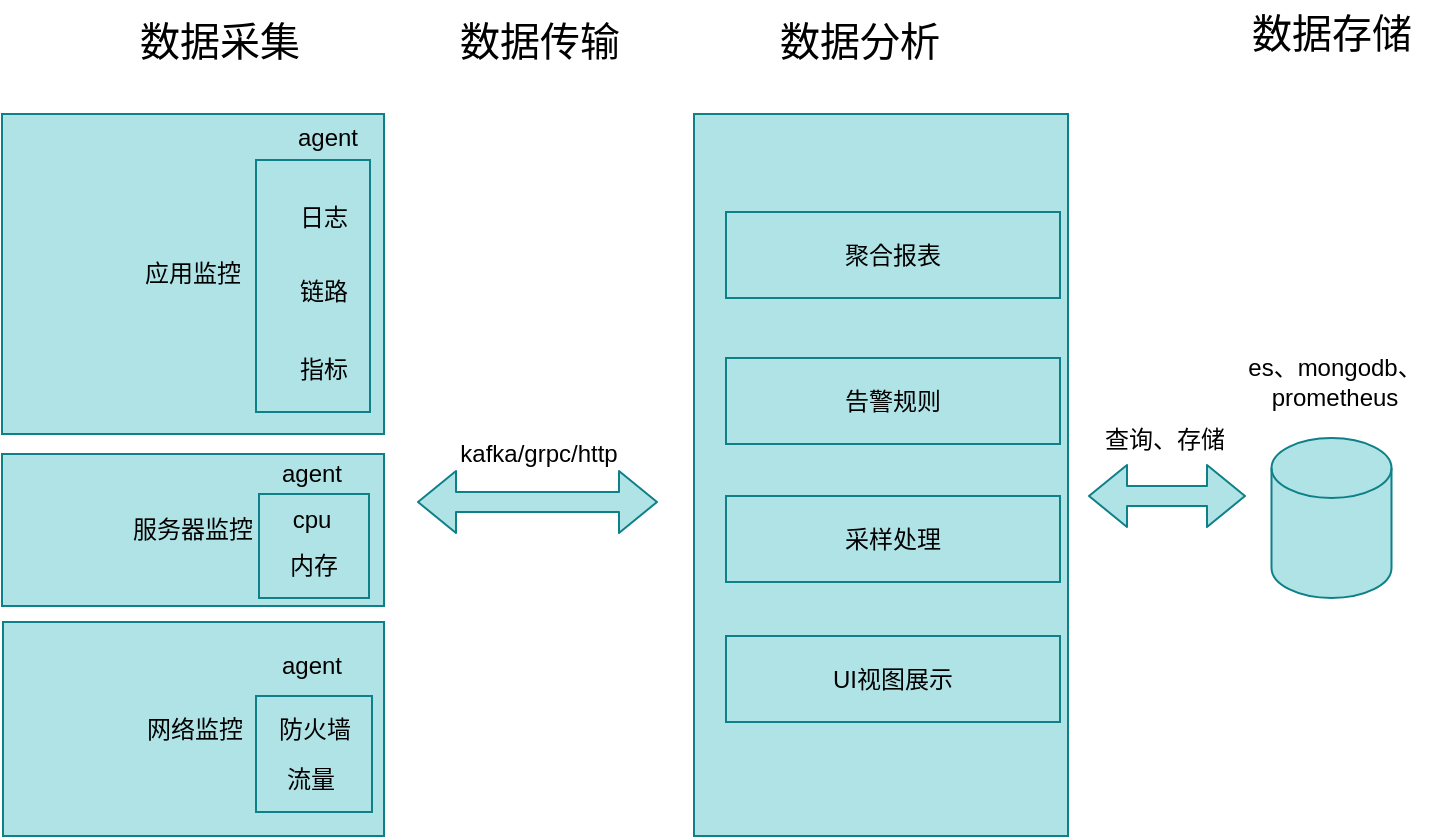 <mxfile>
    <diagram id="zvIbys39s9lt-ubqpTOn" name="第 1 页">
        <mxGraphModel dx="719" dy="522" grid="0" gridSize="10" guides="1" tooltips="1" connect="1" arrows="1" fold="1" page="1" pageScale="1" pageWidth="827" pageHeight="1169" background="#ffffff" math="0" shadow="0">
            <root>
                <mxCell id="0"/>
                <mxCell id="1" parent="0"/>
                <mxCell id="2" value="&lt;font color=&quot;#000000&quot;&gt;应用监控&lt;/font&gt;" style="rounded=0;whiteSpace=wrap;html=1;fillColor=#b0e3e6;strokeColor=#0e8088;" vertex="1" parent="1">
                    <mxGeometry x="70" y="157" width="191" height="160" as="geometry"/>
                </mxCell>
                <mxCell id="3" value="&lt;font color=&quot;#000000&quot;&gt;服务器监控&lt;/font&gt;" style="rounded=0;whiteSpace=wrap;html=1;fillColor=#b0e3e6;strokeColor=#0e8088;" vertex="1" parent="1">
                    <mxGeometry x="70" y="327" width="191" height="76" as="geometry"/>
                </mxCell>
                <mxCell id="4" value="&lt;font color=&quot;#000000&quot;&gt;网络监控&lt;/font&gt;" style="rounded=0;whiteSpace=wrap;html=1;fillColor=#b0e3e6;strokeColor=#0e8088;" vertex="1" parent="1">
                    <mxGeometry x="70.5" y="411" width="190.5" height="107" as="geometry"/>
                </mxCell>
                <mxCell id="5" value="" style="rounded=0;whiteSpace=wrap;html=1;fillColor=#b0e3e6;strokeColor=#0e8088;" vertex="1" parent="1">
                    <mxGeometry x="197" y="180" width="57" height="126" as="geometry"/>
                </mxCell>
                <mxCell id="6" value="" style="rounded=0;whiteSpace=wrap;html=1;fillColor=#b0e3e6;strokeColor=#0e8088;" vertex="1" parent="1">
                    <mxGeometry x="198.5" y="347" width="55" height="52" as="geometry"/>
                </mxCell>
                <mxCell id="7" value="日志" style="text;html=1;strokeColor=none;fillColor=none;align=center;verticalAlign=middle;whiteSpace=wrap;rounded=0;fontColor=#000000;" vertex="1" parent="1">
                    <mxGeometry x="201" y="194" width="60" height="30" as="geometry"/>
                </mxCell>
                <mxCell id="8" value="链路" style="text;html=1;strokeColor=none;fillColor=none;align=center;verticalAlign=middle;whiteSpace=wrap;rounded=0;fontColor=#000000;" vertex="1" parent="1">
                    <mxGeometry x="201" y="231" width="60" height="30" as="geometry"/>
                </mxCell>
                <mxCell id="9" value="指标" style="text;html=1;strokeColor=none;fillColor=none;align=center;verticalAlign=middle;whiteSpace=wrap;rounded=0;fontColor=#000000;" vertex="1" parent="1">
                    <mxGeometry x="201" y="270" width="60" height="30" as="geometry"/>
                </mxCell>
                <mxCell id="10" value="agent" style="text;html=1;strokeColor=none;fillColor=none;align=center;verticalAlign=middle;whiteSpace=wrap;rounded=0;fontColor=#000000;" vertex="1" parent="1">
                    <mxGeometry x="211" y="160" width="44" height="18" as="geometry"/>
                </mxCell>
                <mxCell id="11" value="cpu" style="text;html=1;strokeColor=none;fillColor=none;align=center;verticalAlign=middle;whiteSpace=wrap;rounded=0;fontColor=#000000;" vertex="1" parent="1">
                    <mxGeometry x="203.5" y="352" width="42" height="16" as="geometry"/>
                </mxCell>
                <mxCell id="12" value="内存" style="text;html=1;strokeColor=none;fillColor=none;align=center;verticalAlign=middle;whiteSpace=wrap;rounded=0;fontColor=#000000;" vertex="1" parent="1">
                    <mxGeometry x="205" y="375" width="42" height="16" as="geometry"/>
                </mxCell>
                <mxCell id="13" value="" style="rounded=0;whiteSpace=wrap;html=1;fillColor=#b0e3e6;strokeColor=#0e8088;" vertex="1" parent="1">
                    <mxGeometry x="197" y="448" width="58" height="58" as="geometry"/>
                </mxCell>
                <mxCell id="14" value="流量" style="text;html=1;strokeColor=none;fillColor=none;align=center;verticalAlign=middle;whiteSpace=wrap;rounded=0;fontColor=#000000;" vertex="1" parent="1">
                    <mxGeometry x="205" y="481" width="39" height="17" as="geometry"/>
                </mxCell>
                <mxCell id="15" value="防火墙" style="text;html=1;strokeColor=none;fillColor=none;align=center;verticalAlign=middle;whiteSpace=wrap;rounded=0;fontColor=#000000;" vertex="1" parent="1">
                    <mxGeometry x="206.5" y="456" width="39" height="17" as="geometry"/>
                </mxCell>
                <mxCell id="17" value="agent" style="text;html=1;strokeColor=none;fillColor=none;align=center;verticalAlign=middle;whiteSpace=wrap;rounded=0;fontColor=#000000;" vertex="1" parent="1">
                    <mxGeometry x="194.5" y="418" width="60" height="30" as="geometry"/>
                </mxCell>
                <mxCell id="20" value="agent" style="text;html=1;strokeColor=none;fillColor=none;align=center;verticalAlign=middle;whiteSpace=wrap;rounded=0;fontColor=#000000;" vertex="1" parent="1">
                    <mxGeometry x="194.5" y="322" width="60" height="30" as="geometry"/>
                </mxCell>
                <mxCell id="22" value="kafka/grpc/http" style="text;html=1;strokeColor=none;fillColor=none;align=center;verticalAlign=middle;whiteSpace=wrap;rounded=0;fontColor=#000000;" vertex="1" parent="1">
                    <mxGeometry x="286" y="310" width="105" height="33" as="geometry"/>
                </mxCell>
                <mxCell id="24" value="&lt;font style=&quot;font-size: 20px&quot;&gt;数据采集&lt;/font&gt;" style="text;html=1;strokeColor=none;fillColor=none;align=center;verticalAlign=middle;whiteSpace=wrap;rounded=0;fontColor=#000000;" vertex="1" parent="1">
                    <mxGeometry x="122" y="105" width="113.5" height="30" as="geometry"/>
                </mxCell>
                <mxCell id="25" value="&lt;font style=&quot;font-size: 20px&quot;&gt;数据传输&lt;/font&gt;" style="text;html=1;strokeColor=none;fillColor=none;align=center;verticalAlign=middle;whiteSpace=wrap;rounded=0;fontColor=#000000;" vertex="1" parent="1">
                    <mxGeometry x="281.75" y="105" width="113.5" height="30" as="geometry"/>
                </mxCell>
                <mxCell id="26" value="&lt;font style=&quot;font-size: 20px&quot;&gt;数据分析&lt;/font&gt;" style="text;html=1;strokeColor=none;fillColor=none;align=center;verticalAlign=middle;whiteSpace=wrap;rounded=0;fontColor=#000000;" vertex="1" parent="1">
                    <mxGeometry x="442" y="105" width="113.5" height="30" as="geometry"/>
                </mxCell>
                <mxCell id="28" value="" style="rounded=0;whiteSpace=wrap;html=1;fillColor=#b0e3e6;strokeColor=#0e8088;" vertex="1" parent="1">
                    <mxGeometry x="416" y="157" width="187" height="361" as="geometry"/>
                </mxCell>
                <mxCell id="30" value="&lt;font color=&quot;#000000&quot;&gt;聚合报表&lt;/font&gt;" style="rounded=0;whiteSpace=wrap;html=1;fillColor=#b0e3e6;strokeColor=#0e8088;" vertex="1" parent="1">
                    <mxGeometry x="432" y="206" width="167" height="43" as="geometry"/>
                </mxCell>
                <mxCell id="31" value="&lt;font color=&quot;#000000&quot;&gt;告警规则&lt;/font&gt;" style="rounded=0;whiteSpace=wrap;html=1;fillColor=#b0e3e6;strokeColor=#0e8088;" vertex="1" parent="1">
                    <mxGeometry x="432" y="279" width="167" height="43" as="geometry"/>
                </mxCell>
                <mxCell id="32" value="&lt;font color=&quot;#000000&quot;&gt;采样处理&lt;/font&gt;" style="rounded=0;whiteSpace=wrap;html=1;fillColor=#b0e3e6;strokeColor=#0e8088;" vertex="1" parent="1">
                    <mxGeometry x="432" y="348" width="167" height="43" as="geometry"/>
                </mxCell>
                <mxCell id="33" value="&lt;font color=&quot;#000000&quot;&gt;UI视图展示&lt;/font&gt;" style="rounded=0;whiteSpace=wrap;html=1;fillColor=#b0e3e6;strokeColor=#0e8088;" vertex="1" parent="1">
                    <mxGeometry x="432" y="418" width="167" height="43" as="geometry"/>
                </mxCell>
                <mxCell id="34" value="" style="shape=cylinder3;whiteSpace=wrap;html=1;boundedLbl=1;backgroundOutline=1;size=15;fontSize=20;fillColor=#b0e3e6;strokeColor=#0e8088;" vertex="1" parent="1">
                    <mxGeometry x="704.75" y="319" width="60" height="80" as="geometry"/>
                </mxCell>
                <mxCell id="35" value="&lt;font style=&quot;font-size: 20px&quot;&gt;数据存储&lt;/font&gt;" style="text;html=1;strokeColor=none;fillColor=none;align=center;verticalAlign=middle;whiteSpace=wrap;rounded=0;fontColor=#000000;" vertex="1" parent="1">
                    <mxGeometry x="678" y="100.5" width="113.5" height="30" as="geometry"/>
                </mxCell>
                <mxCell id="36" value="es、mongodb、prometheus" style="text;html=1;strokeColor=none;fillColor=none;align=center;verticalAlign=middle;whiteSpace=wrap;rounded=0;fontColor=#000000;" vertex="1" parent="1">
                    <mxGeometry x="683.75" y="274.5" width="105" height="33" as="geometry"/>
                </mxCell>
                <mxCell id="37" value="" style="shape=flexArrow;endArrow=classic;startArrow=classic;html=1;fontSize=20;fontColor=#000000;fillColor=#b0e3e6;strokeColor=#0e8088;" edge="1" parent="1">
                    <mxGeometry width="100" height="100" relative="1" as="geometry">
                        <mxPoint x="277.5" y="351" as="sourcePoint"/>
                        <mxPoint x="398" y="351" as="targetPoint"/>
                    </mxGeometry>
                </mxCell>
                <mxCell id="38" value="" style="shape=flexArrow;endArrow=classic;startArrow=classic;html=1;fontSize=20;fontColor=#000000;fillColor=#b0e3e6;strokeColor=#0e8088;" edge="1" parent="1">
                    <mxGeometry width="100" height="100" relative="1" as="geometry">
                        <mxPoint x="613" y="348" as="sourcePoint"/>
                        <mxPoint x="692" y="348" as="targetPoint"/>
                    </mxGeometry>
                </mxCell>
                <mxCell id="39" value="查询、存储" style="text;html=1;strokeColor=none;fillColor=none;align=center;verticalAlign=middle;whiteSpace=wrap;rounded=0;fontColor=#000000;" vertex="1" parent="1">
                    <mxGeometry x="599" y="303" width="105" height="33" as="geometry"/>
                </mxCell>
            </root>
        </mxGraphModel>
    </diagram>
</mxfile>